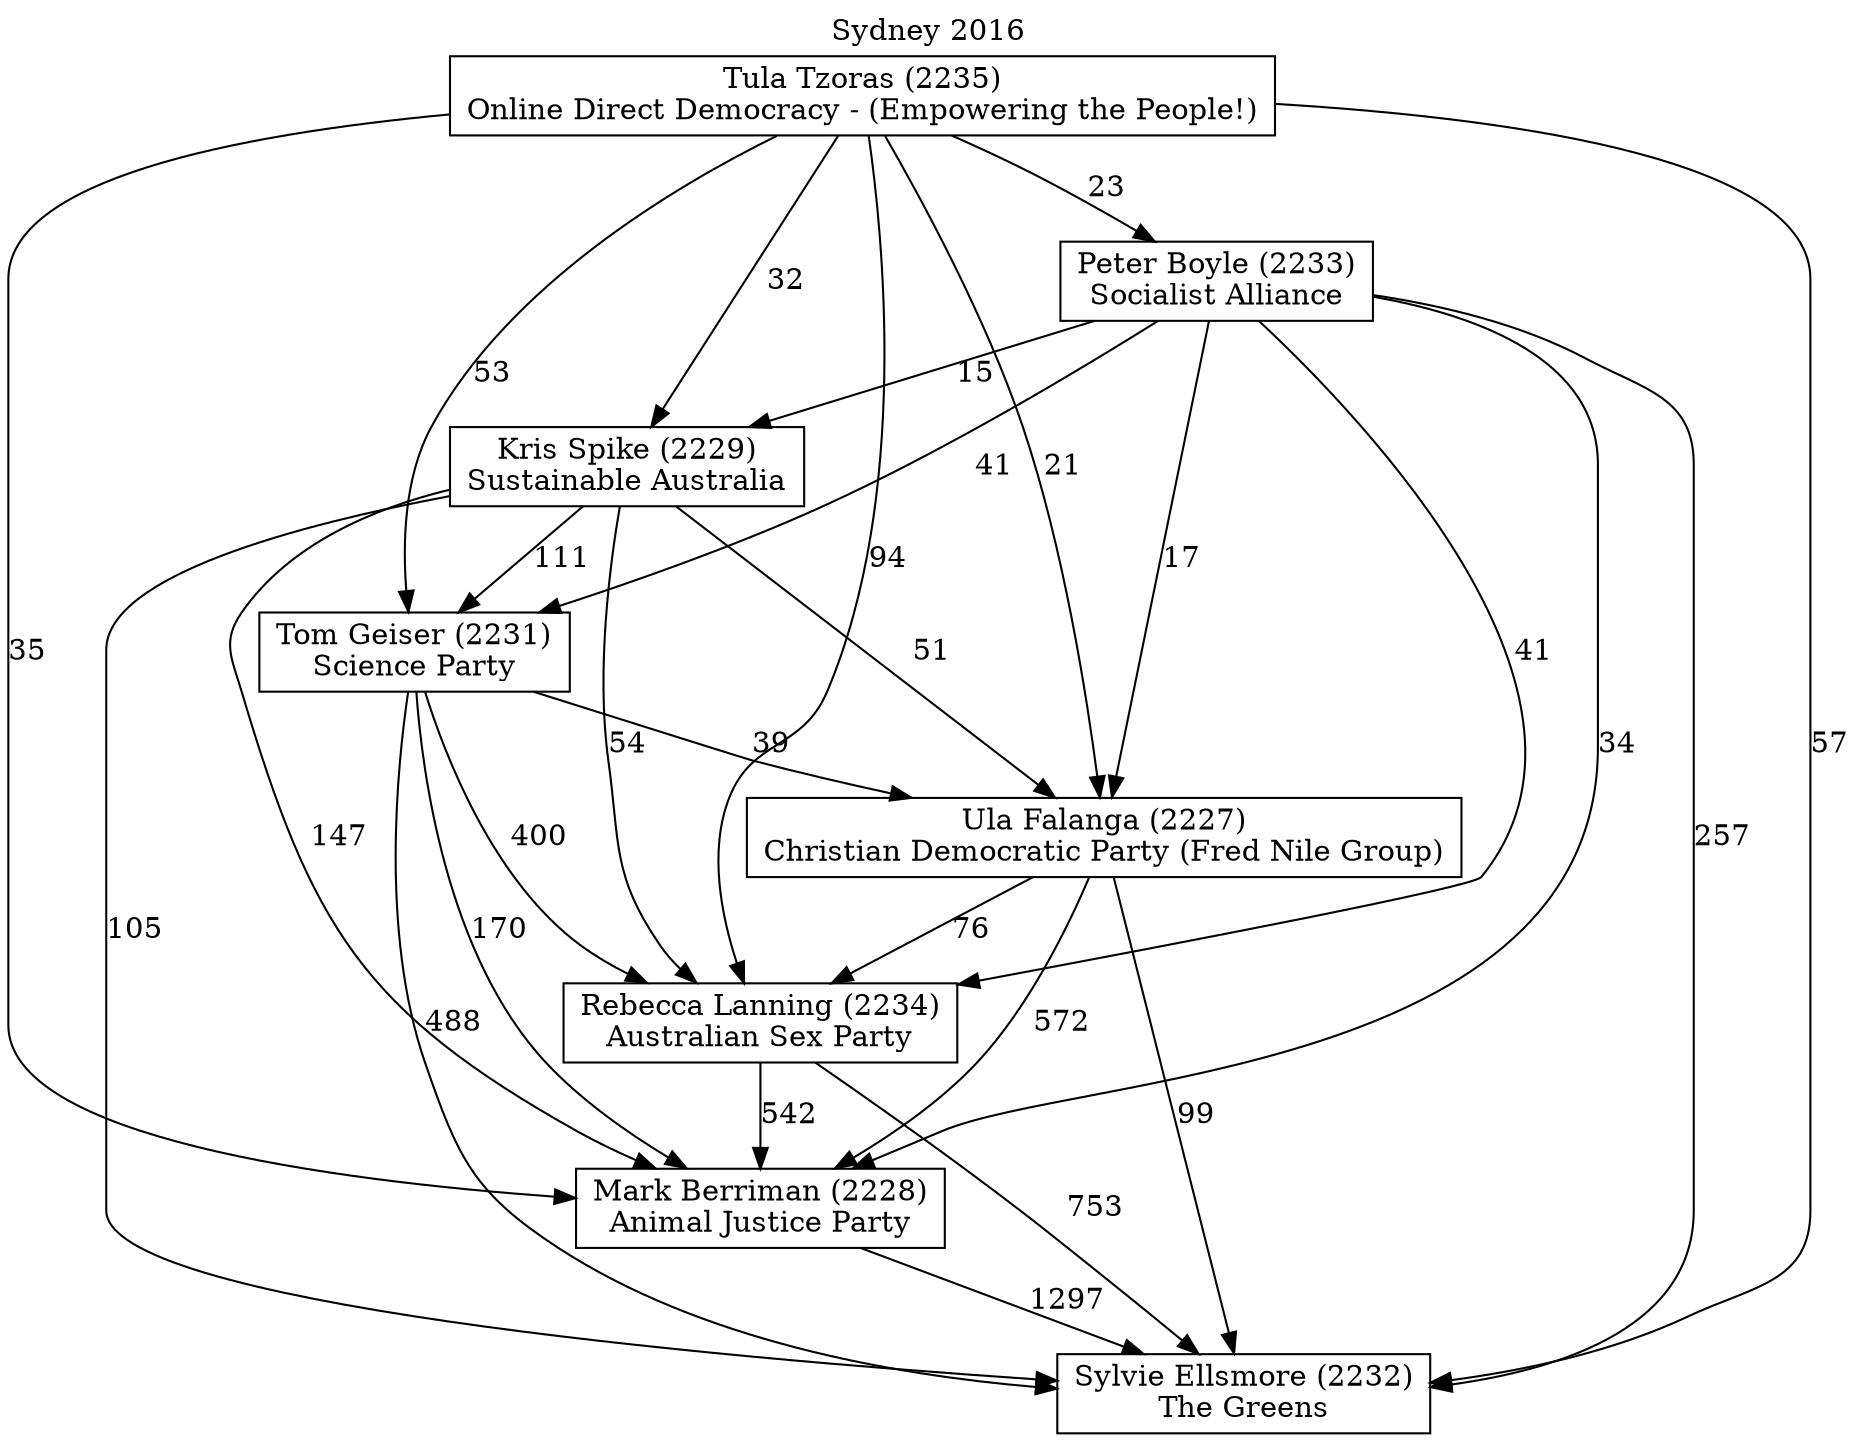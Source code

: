 // House preference flow
digraph "Sylvie Ellsmore (2232)_Sydney_2016" {
	graph [label="Sydney 2016" labelloc=t mclimit=10]
	node [shape=box]
	"Tom Geiser (2231)" [label="Tom Geiser (2231)
Science Party"]
	"Rebecca Lanning (2234)" [label="Rebecca Lanning (2234)
Australian Sex Party"]
	"Kris Spike (2229)" [label="Kris Spike (2229)
Sustainable Australia"]
	"Tula Tzoras (2235)" [label="Tula Tzoras (2235)
Online Direct Democracy - (Empowering the People!)"]
	"Mark Berriman (2228)" [label="Mark Berriman (2228)
Animal Justice Party"]
	"Ula Falanga (2227)" [label="Ula Falanga (2227)
Christian Democratic Party (Fred Nile Group)"]
	"Peter Boyle (2233)" [label="Peter Boyle (2233)
Socialist Alliance"]
	"Sylvie Ellsmore (2232)" [label="Sylvie Ellsmore (2232)
The Greens"]
	"Peter Boyle (2233)" -> "Kris Spike (2229)" [label=15]
	"Tula Tzoras (2235)" -> "Rebecca Lanning (2234)" [label=94]
	"Tula Tzoras (2235)" -> "Tom Geiser (2231)" [label=53]
	"Kris Spike (2229)" -> "Mark Berriman (2228)" [label=147]
	"Kris Spike (2229)" -> "Tom Geiser (2231)" [label=111]
	"Tom Geiser (2231)" -> "Ula Falanga (2227)" [label=39]
	"Kris Spike (2229)" -> "Sylvie Ellsmore (2232)" [label=105]
	"Tom Geiser (2231)" -> "Mark Berriman (2228)" [label=170]
	"Tula Tzoras (2235)" -> "Peter Boyle (2233)" [label=23]
	"Kris Spike (2229)" -> "Rebecca Lanning (2234)" [label=54]
	"Ula Falanga (2227)" -> "Rebecca Lanning (2234)" [label=76]
	"Ula Falanga (2227)" -> "Sylvie Ellsmore (2232)" [label=99]
	"Ula Falanga (2227)" -> "Mark Berriman (2228)" [label=572]
	"Tula Tzoras (2235)" -> "Ula Falanga (2227)" [label=21]
	"Peter Boyle (2233)" -> "Rebecca Lanning (2234)" [label=41]
	"Tom Geiser (2231)" -> "Rebecca Lanning (2234)" [label=400]
	"Tula Tzoras (2235)" -> "Mark Berriman (2228)" [label=35]
	"Peter Boyle (2233)" -> "Mark Berriman (2228)" [label=34]
	"Mark Berriman (2228)" -> "Sylvie Ellsmore (2232)" [label=1297]
	"Peter Boyle (2233)" -> "Tom Geiser (2231)" [label=41]
	"Tula Tzoras (2235)" -> "Sylvie Ellsmore (2232)" [label=57]
	"Peter Boyle (2233)" -> "Sylvie Ellsmore (2232)" [label=257]
	"Tula Tzoras (2235)" -> "Kris Spike (2229)" [label=32]
	"Tom Geiser (2231)" -> "Sylvie Ellsmore (2232)" [label=488]
	"Peter Boyle (2233)" -> "Ula Falanga (2227)" [label=17]
	"Rebecca Lanning (2234)" -> "Sylvie Ellsmore (2232)" [label=753]
	"Kris Spike (2229)" -> "Ula Falanga (2227)" [label=51]
	"Rebecca Lanning (2234)" -> "Mark Berriman (2228)" [label=542]
}
